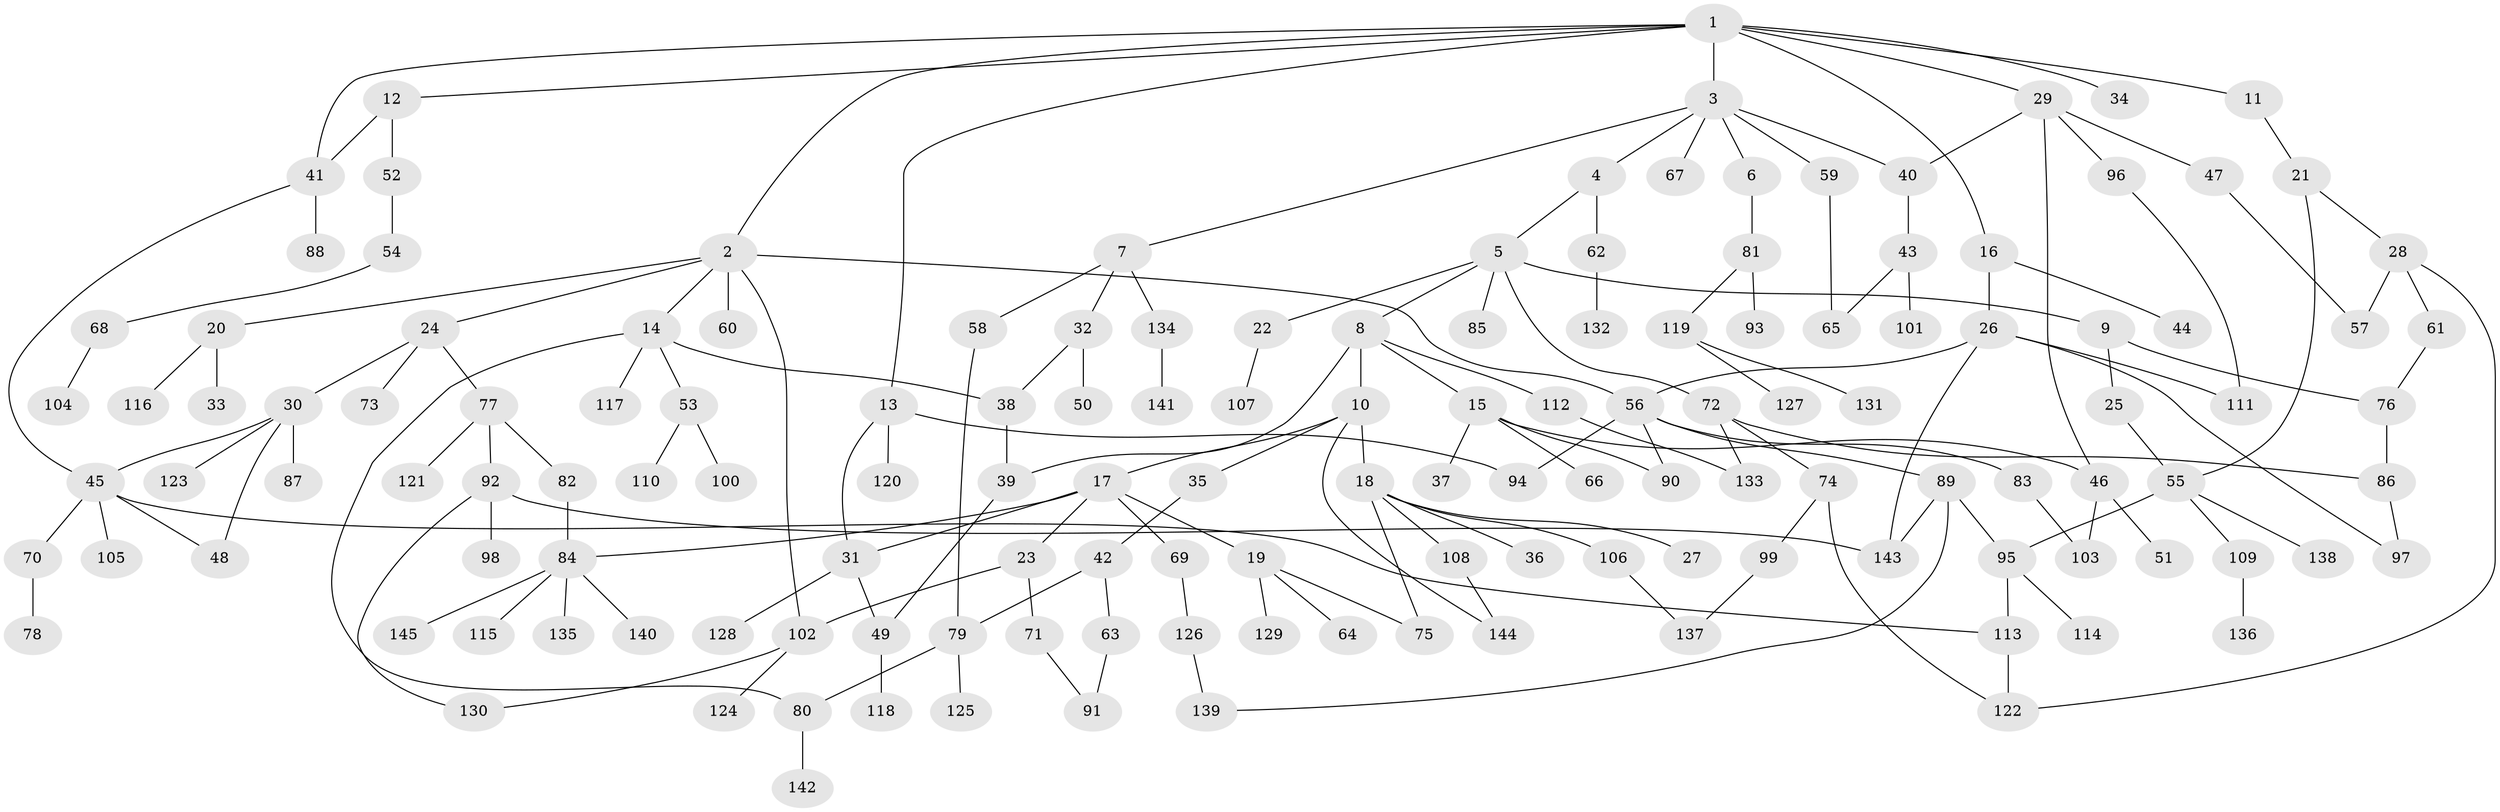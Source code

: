// coarse degree distribution, {8: 0.027777777777777776, 7: 0.013888888888888888, 6: 0.05555555555555555, 2: 0.25, 4: 0.1527777777777778, 5: 0.05555555555555555, 3: 0.08333333333333333, 10: 0.013888888888888888, 9: 0.013888888888888888, 1: 0.3333333333333333}
// Generated by graph-tools (version 1.1) at 2025/17/03/04/25 18:17:09]
// undirected, 145 vertices, 181 edges
graph export_dot {
graph [start="1"]
  node [color=gray90,style=filled];
  1;
  2;
  3;
  4;
  5;
  6;
  7;
  8;
  9;
  10;
  11;
  12;
  13;
  14;
  15;
  16;
  17;
  18;
  19;
  20;
  21;
  22;
  23;
  24;
  25;
  26;
  27;
  28;
  29;
  30;
  31;
  32;
  33;
  34;
  35;
  36;
  37;
  38;
  39;
  40;
  41;
  42;
  43;
  44;
  45;
  46;
  47;
  48;
  49;
  50;
  51;
  52;
  53;
  54;
  55;
  56;
  57;
  58;
  59;
  60;
  61;
  62;
  63;
  64;
  65;
  66;
  67;
  68;
  69;
  70;
  71;
  72;
  73;
  74;
  75;
  76;
  77;
  78;
  79;
  80;
  81;
  82;
  83;
  84;
  85;
  86;
  87;
  88;
  89;
  90;
  91;
  92;
  93;
  94;
  95;
  96;
  97;
  98;
  99;
  100;
  101;
  102;
  103;
  104;
  105;
  106;
  107;
  108;
  109;
  110;
  111;
  112;
  113;
  114;
  115;
  116;
  117;
  118;
  119;
  120;
  121;
  122;
  123;
  124;
  125;
  126;
  127;
  128;
  129;
  130;
  131;
  132;
  133;
  134;
  135;
  136;
  137;
  138;
  139;
  140;
  141;
  142;
  143;
  144;
  145;
  1 -- 2;
  1 -- 3;
  1 -- 11;
  1 -- 12;
  1 -- 13;
  1 -- 16;
  1 -- 29;
  1 -- 34;
  1 -- 41;
  2 -- 14;
  2 -- 20;
  2 -- 24;
  2 -- 56;
  2 -- 60;
  2 -- 102;
  3 -- 4;
  3 -- 6;
  3 -- 7;
  3 -- 59;
  3 -- 67;
  3 -- 40;
  4 -- 5;
  4 -- 62;
  5 -- 8;
  5 -- 9;
  5 -- 22;
  5 -- 72;
  5 -- 85;
  6 -- 81;
  7 -- 32;
  7 -- 58;
  7 -- 134;
  8 -- 10;
  8 -- 15;
  8 -- 112;
  8 -- 39;
  9 -- 25;
  9 -- 76;
  10 -- 17;
  10 -- 18;
  10 -- 35;
  10 -- 144;
  11 -- 21;
  12 -- 52;
  12 -- 41;
  13 -- 31;
  13 -- 94;
  13 -- 120;
  14 -- 38;
  14 -- 53;
  14 -- 117;
  14 -- 80;
  15 -- 37;
  15 -- 46;
  15 -- 66;
  15 -- 90;
  16 -- 26;
  16 -- 44;
  17 -- 19;
  17 -- 23;
  17 -- 69;
  17 -- 31;
  17 -- 84;
  18 -- 27;
  18 -- 36;
  18 -- 75;
  18 -- 106;
  18 -- 108;
  19 -- 64;
  19 -- 129;
  19 -- 75;
  20 -- 33;
  20 -- 116;
  21 -- 28;
  21 -- 55;
  22 -- 107;
  23 -- 71;
  23 -- 102;
  24 -- 30;
  24 -- 73;
  24 -- 77;
  25 -- 55;
  26 -- 97;
  26 -- 56;
  26 -- 143;
  26 -- 111;
  28 -- 61;
  28 -- 122;
  28 -- 57;
  29 -- 40;
  29 -- 47;
  29 -- 96;
  29 -- 46;
  30 -- 87;
  30 -- 123;
  30 -- 48;
  30 -- 45;
  31 -- 49;
  31 -- 128;
  32 -- 50;
  32 -- 38;
  35 -- 42;
  38 -- 39;
  39 -- 49;
  40 -- 43;
  41 -- 45;
  41 -- 88;
  42 -- 63;
  42 -- 79;
  43 -- 101;
  43 -- 65;
  45 -- 48;
  45 -- 70;
  45 -- 105;
  45 -- 113;
  46 -- 51;
  46 -- 103;
  47 -- 57;
  49 -- 118;
  52 -- 54;
  53 -- 100;
  53 -- 110;
  54 -- 68;
  55 -- 109;
  55 -- 138;
  55 -- 95;
  56 -- 83;
  56 -- 89;
  56 -- 90;
  56 -- 94;
  58 -- 79;
  59 -- 65;
  61 -- 76;
  62 -- 132;
  63 -- 91;
  68 -- 104;
  69 -- 126;
  70 -- 78;
  71 -- 91;
  72 -- 74;
  72 -- 133;
  72 -- 86;
  74 -- 99;
  74 -- 122;
  76 -- 86;
  77 -- 82;
  77 -- 92;
  77 -- 121;
  79 -- 80;
  79 -- 125;
  80 -- 142;
  81 -- 93;
  81 -- 119;
  82 -- 84;
  83 -- 103;
  84 -- 115;
  84 -- 135;
  84 -- 140;
  84 -- 145;
  86 -- 97;
  89 -- 95;
  89 -- 139;
  89 -- 143;
  92 -- 98;
  92 -- 130;
  92 -- 143;
  95 -- 113;
  95 -- 114;
  96 -- 111;
  99 -- 137;
  102 -- 124;
  102 -- 130;
  106 -- 137;
  108 -- 144;
  109 -- 136;
  112 -- 133;
  113 -- 122;
  119 -- 127;
  119 -- 131;
  126 -- 139;
  134 -- 141;
}
